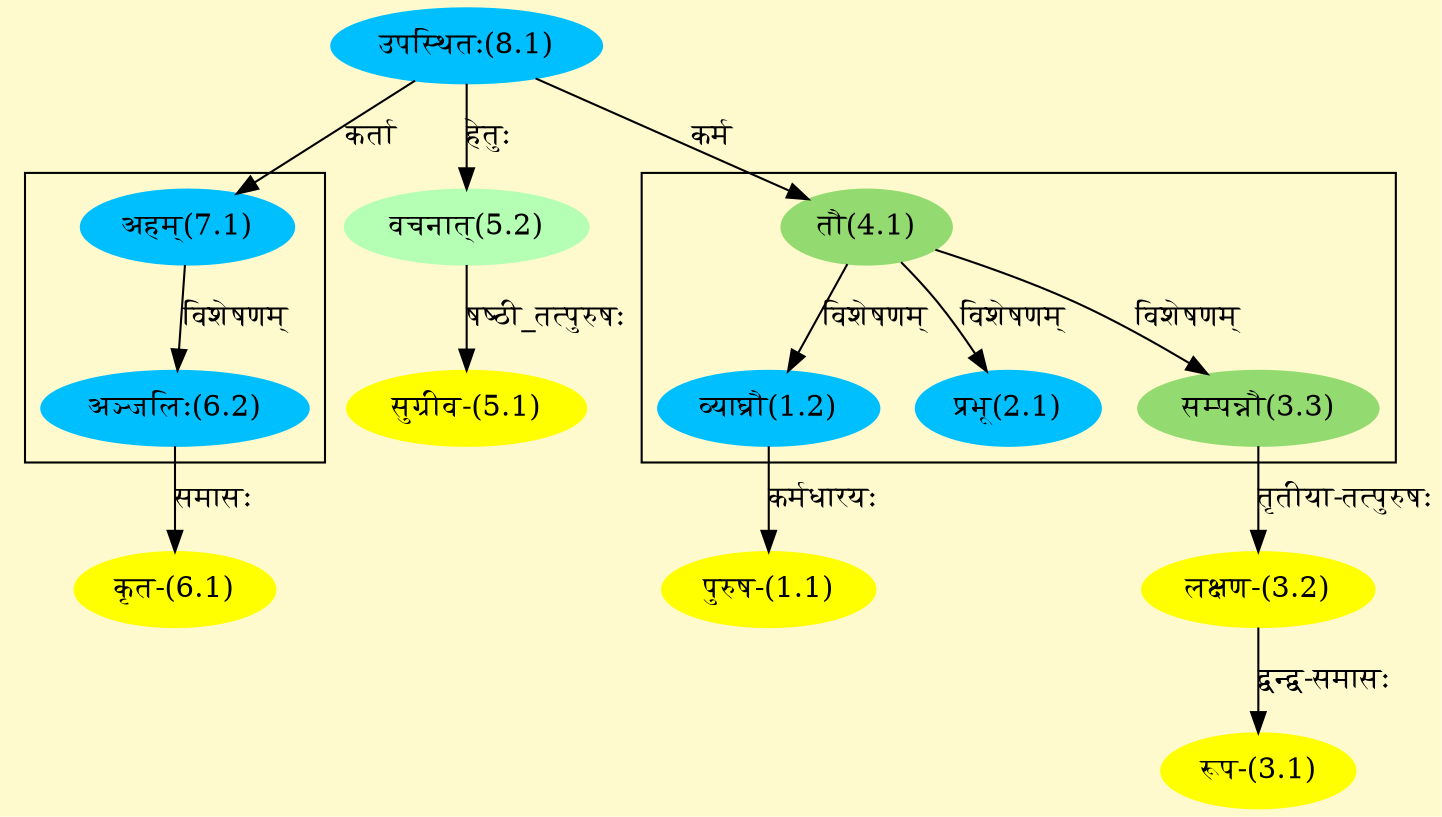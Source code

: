 digraph G{
rankdir=BT;
 compound=true;
 bgcolor="lemonchiffon1";

subgraph cluster_1{
Node1_2 [style=filled, color="#00BFFF" label = "व्याघ्रौ(1.2)"]
Node4_1 [style=filled, color="#93DB70" label = "तौ(4.1)"]
Node2_1 [style=filled, color="#00BFFF" label = "प्रभू(2.1)"]
Node3_3 [style=filled, color="#93DB70" label = "सम्पन्नौ(3.3)"]

}

subgraph cluster_2{
Node6_2 [style=filled, color="#00BFFF" label = "अञ्जलिः(6.2)"]
Node7_1 [style=filled, color="#00BFFF" label = "अहम्(7.1)"]

}
Node1_1 [style=filled, color="#FFFF00" label = "पुरुष-(1.1)"]
Node1_2 [style=filled, color="#00BFFF" label = "व्याघ्रौ(1.2)"]
Node3_1 [style=filled, color="#FFFF00" label = "रूप-(3.1)"]
Node3_2 [style=filled, color="#FFFF00" label = "लक्षण-(3.2)"]
Node3_3 [style=filled, color="#93DB70" label = "सम्पन्नौ(3.3)"]
Node4_1 [style=filled, color="#93DB70" label = "तौ(4.1)"]
Node8_1 [style=filled, color="#00BFFF" label = "उपस्थितः(8.1)"]
Node5_1 [style=filled, color="#FFFF00" label = "सुग्रीव-(5.1)"]
Node5_2 [style=filled, color="#B4FFB4" label = "वचनात्(5.2)"]
Node6_1 [style=filled, color="#FFFF00" label = "कृत-(6.1)"]
Node6_2 [style=filled, color="#00BFFF" label = "अञ्जलिः(6.2)"]
Node7_1 [style=filled, color="#00BFFF" label = "अहम्(7.1)"]
/* Start of Relations section */

Node1_1 -> Node1_2 [  label="कर्मधारयः"  dir="back" ]
Node1_2 -> Node4_1 [  label="विशेषणम्"  dir="back" ]
Node2_1 -> Node4_1 [  label="विशेषणम्"  dir="back" ]
Node3_1 -> Node3_2 [  label="द्वन्द्व-समासः"  dir="back" ]
Node3_2 -> Node3_3 [  label="तृतीया-तत्पुरुषः"  dir="back" ]
Node3_3 -> Node4_1 [  label="विशेषणम्"  dir="back" ]
Node4_1 -> Node8_1 [  label="कर्म"  dir="back" ]
Node5_1 -> Node5_2 [  label="षष्ठी_तत्पुरुषः"  dir="back" ]
Node5_2 -> Node8_1 [  label="हेतुः"  dir="back" ]
Node6_1 -> Node6_2 [  label="समासः"  dir="back" ]
Node6_2 -> Node7_1 [  label="विशेषणम्"  dir="back" ]
Node7_1 -> Node8_1 [  label="कर्ता"  dir="back" ]
}

